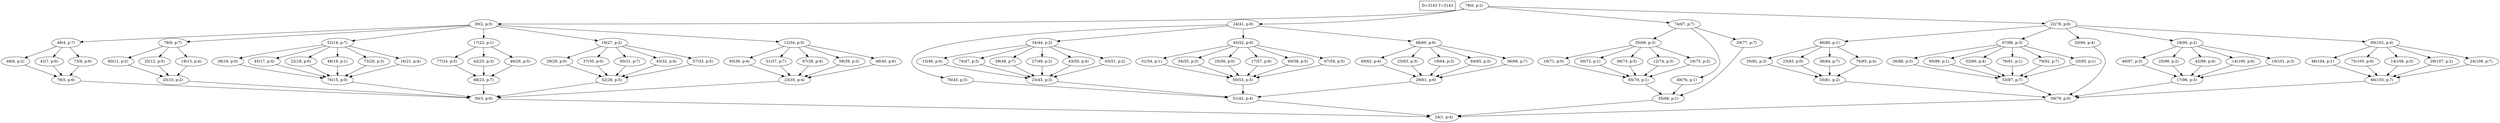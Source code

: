 digraph Task {
i [shape=box, label="D=3143 T=3143"]; 
0 [label="78(0, p:2)"];
1 [label="24(1, p:4)"];
2 [label="30(2, p:5)"];
3 [label="30(3, p:6)"];
4 [label="48(4, p:7)"];
5 [label="76(5, p:6)"];
6 [label="48(6, p:2)"];
7 [label="42(7, p:0)"];
8 [label="73(8, p:6)"];
9 [label="78(9, p:7)"];
10 [label="25(10, p:2)"];
11 [label="60(11, p:2)"];
12 [label="25(12, p:5)"];
13 [label="19(13, p:4)"];
14 [label="52(14, p:7)"];
15 [label="76(15, p:0)"];
16 [label="38(16, p:0)"];
17 [label="45(17, p:4)"];
18 [label="22(18, p:6)"];
19 [label="48(19, p:1)"];
20 [label="73(20, p:3)"];
21 [label="16(21, p:4)"];
22 [label="17(22, p:1)"];
23 [label="68(23, p:7)"];
24 [label="77(24, p:5)"];
25 [label="42(25, p:3)"];
26 [label="46(26, p:5)"];
27 [label="16(27, p:2)"];
28 [label="52(28, p:5)"];
29 [label="29(29, p:0)"];
30 [label="37(30, p:0)"];
31 [label="50(31, p:7)"];
32 [label="43(32, p:4)"];
33 [label="57(33, p:5)"];
34 [label="12(34, p:5)"];
35 [label="23(35, p:4)"];
36 [label="65(36, p:4)"];
37 [label="51(37, p:7)"];
38 [label="67(38, p:4)"];
39 [label="58(39, p:2)"];
40 [label="49(40, p:6)"];
41 [label="24(41, p:6)"];
42 [label="51(42, p:4)"];
43 [label="76(43, p:3)"];
44 [label="34(44, p:2)"];
45 [label="23(45, p:3)"];
46 [label="15(46, p:4)"];
47 [label="74(47, p:3)"];
48 [label="58(48, p:7)"];
49 [label="27(49, p:2)"];
50 [label="43(50, p:4)"];
51 [label="63(51, p:2)"];
52 [label="45(52, p:6)"];
53 [label="50(53, p:5)"];
54 [label="51(54, p:1)"];
55 [label="54(55, p:3)"];
56 [label="25(56, p:0)"];
57 [label="17(57, p:6)"];
58 [label="60(58, p:5)"];
59 [label="67(59, p:5)"];
60 [label="48(60, p:6)"];
61 [label="29(61, p:6)"];
62 [label="49(62, p:4)"];
63 [label="23(63, p:3)"];
64 [label="19(64, p:3)"];
65 [label="64(65, p:2)"];
66 [label="36(66, p:7)"];
67 [label="74(67, p:7)"];
68 [label="35(68, p:1)"];
69 [label="35(69, p:3)"];
70 [label="65(70, p:1)"];
71 [label="16(71, p:0)"];
72 [label="50(72, p:1)"];
73 [label="36(73, p:5)"];
74 [label="12(74, p:3)"];
75 [label="16(75, p:3)"];
76 [label="49(76, p:1)"];
77 [label="29(77, p:7)"];
78 [label="22(78, p:6)"];
79 [label="39(79, p:0)"];
80 [label="46(80, p:1)"];
81 [label="55(81, p:2)"];
82 [label="35(82, p:3)"];
83 [label="23(83, p:0)"];
84 [label="38(84, p:7)"];
85 [label="76(85, p:4)"];
86 [label="67(86, p:3)"];
87 [label="53(87, p:7)"];
88 [label="26(88, p:3)"];
89 [label="60(89, p:1)"];
90 [label="52(90, p:4)"];
91 [label="76(91, p:1)"];
92 [label="79(92, p:7)"];
93 [label="33(93, p:1)"];
94 [label="20(94, p:4)"];
95 [label="18(95, p:2)"];
96 [label="17(96, p:3)"];
97 [label="46(97, p:3)"];
98 [label="25(98, p:2)"];
99 [label="42(99, p:4)"];
100 [label="14(100, p:6)"];
101 [label="10(101, p:3)"];
102 [label="60(102, p:4)"];
103 [label="66(103, p:7)"];
104 [label="48(104, p:1)"];
105 [label="75(105, p:0)"];
106 [label="14(106, p:3)"];
107 [label="29(107, p:2)"];
108 [label="24(108, p:7)"];
0 -> 2;
0 -> 41;
0 -> 67;
0 -> 78;
2 -> 4;
2 -> 9;
2 -> 14;
2 -> 22;
2 -> 27;
2 -> 34;
3 -> 1;
4 -> 6;
4 -> 7;
4 -> 8;
5 -> 3;
6 -> 5;
7 -> 5;
8 -> 5;
9 -> 11;
9 -> 12;
9 -> 13;
10 -> 3;
11 -> 10;
12 -> 10;
13 -> 10;
14 -> 16;
14 -> 17;
14 -> 18;
14 -> 19;
14 -> 20;
14 -> 21;
15 -> 3;
16 -> 15;
17 -> 15;
18 -> 15;
19 -> 15;
20 -> 15;
21 -> 15;
22 -> 24;
22 -> 25;
22 -> 26;
23 -> 3;
24 -> 23;
25 -> 23;
26 -> 23;
27 -> 29;
27 -> 30;
27 -> 31;
27 -> 32;
27 -> 33;
28 -> 3;
29 -> 28;
30 -> 28;
31 -> 28;
32 -> 28;
33 -> 28;
34 -> 36;
34 -> 37;
34 -> 38;
34 -> 39;
34 -> 40;
35 -> 3;
36 -> 35;
37 -> 35;
38 -> 35;
39 -> 35;
40 -> 35;
41 -> 43;
41 -> 44;
41 -> 52;
41 -> 60;
42 -> 1;
43 -> 42;
44 -> 46;
44 -> 47;
44 -> 48;
44 -> 49;
44 -> 50;
44 -> 51;
45 -> 42;
46 -> 45;
47 -> 45;
48 -> 45;
49 -> 45;
50 -> 45;
51 -> 45;
52 -> 54;
52 -> 55;
52 -> 56;
52 -> 57;
52 -> 58;
52 -> 59;
53 -> 42;
54 -> 53;
55 -> 53;
56 -> 53;
57 -> 53;
58 -> 53;
59 -> 53;
60 -> 62;
60 -> 63;
60 -> 64;
60 -> 65;
60 -> 66;
61 -> 42;
62 -> 61;
63 -> 61;
64 -> 61;
65 -> 61;
66 -> 61;
67 -> 69;
67 -> 76;
67 -> 77;
68 -> 1;
69 -> 71;
69 -> 72;
69 -> 73;
69 -> 74;
69 -> 75;
70 -> 68;
71 -> 70;
72 -> 70;
73 -> 70;
74 -> 70;
75 -> 70;
76 -> 68;
77 -> 68;
78 -> 80;
78 -> 86;
78 -> 94;
78 -> 95;
78 -> 102;
79 -> 1;
80 -> 82;
80 -> 83;
80 -> 84;
80 -> 85;
81 -> 79;
82 -> 81;
83 -> 81;
84 -> 81;
85 -> 81;
86 -> 88;
86 -> 89;
86 -> 90;
86 -> 91;
86 -> 92;
86 -> 93;
87 -> 79;
88 -> 87;
89 -> 87;
90 -> 87;
91 -> 87;
92 -> 87;
93 -> 87;
94 -> 79;
95 -> 97;
95 -> 98;
95 -> 99;
95 -> 100;
95 -> 101;
96 -> 79;
97 -> 96;
98 -> 96;
99 -> 96;
100 -> 96;
101 -> 96;
102 -> 104;
102 -> 105;
102 -> 106;
102 -> 107;
102 -> 108;
103 -> 79;
104 -> 103;
105 -> 103;
106 -> 103;
107 -> 103;
108 -> 103;
}